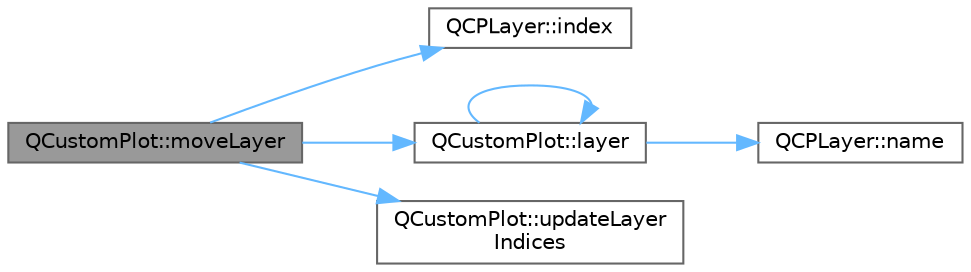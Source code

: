 digraph "QCustomPlot::moveLayer"
{
 // LATEX_PDF_SIZE
  bgcolor="transparent";
  edge [fontname=Helvetica,fontsize=10,labelfontname=Helvetica,labelfontsize=10];
  node [fontname=Helvetica,fontsize=10,shape=box,height=0.2,width=0.4];
  rankdir="LR";
  Node1 [label="QCustomPlot::moveLayer",height=0.2,width=0.4,color="gray40", fillcolor="grey60", style="filled", fontcolor="black",tooltip=" "];
  Node1 -> Node2 [color="steelblue1",style="solid"];
  Node2 [label="QCPLayer::index",height=0.2,width=0.4,color="grey40", fillcolor="white", style="filled",URL="$class_q_c_p_layer.html#ad322905c4700dcc7ceba63e011c730d2",tooltip=" "];
  Node1 -> Node3 [color="steelblue1",style="solid"];
  Node3 [label="QCustomPlot::layer",height=0.2,width=0.4,color="grey40", fillcolor="white", style="filled",URL="$class_q_custom_plot.html#a0a96244e7773b242ef23c32b7bdfb159",tooltip=" "];
  Node3 -> Node3 [color="steelblue1",style="solid"];
  Node3 -> Node4 [color="steelblue1",style="solid"];
  Node4 [label="QCPLayer::name",height=0.2,width=0.4,color="grey40", fillcolor="white", style="filled",URL="$class_q_c_p_layer.html#a37806f662b50b588fb1029a14fc5ef50",tooltip=" "];
  Node1 -> Node5 [color="steelblue1",style="solid"];
  Node5 [label="QCustomPlot::updateLayer\lIndices",height=0.2,width=0.4,color="grey40", fillcolor="white", style="filled",URL="$class_q_custom_plot.html#a7f1ca67a66d37b6d260a0b93de08f3bd",tooltip=" "];
}
